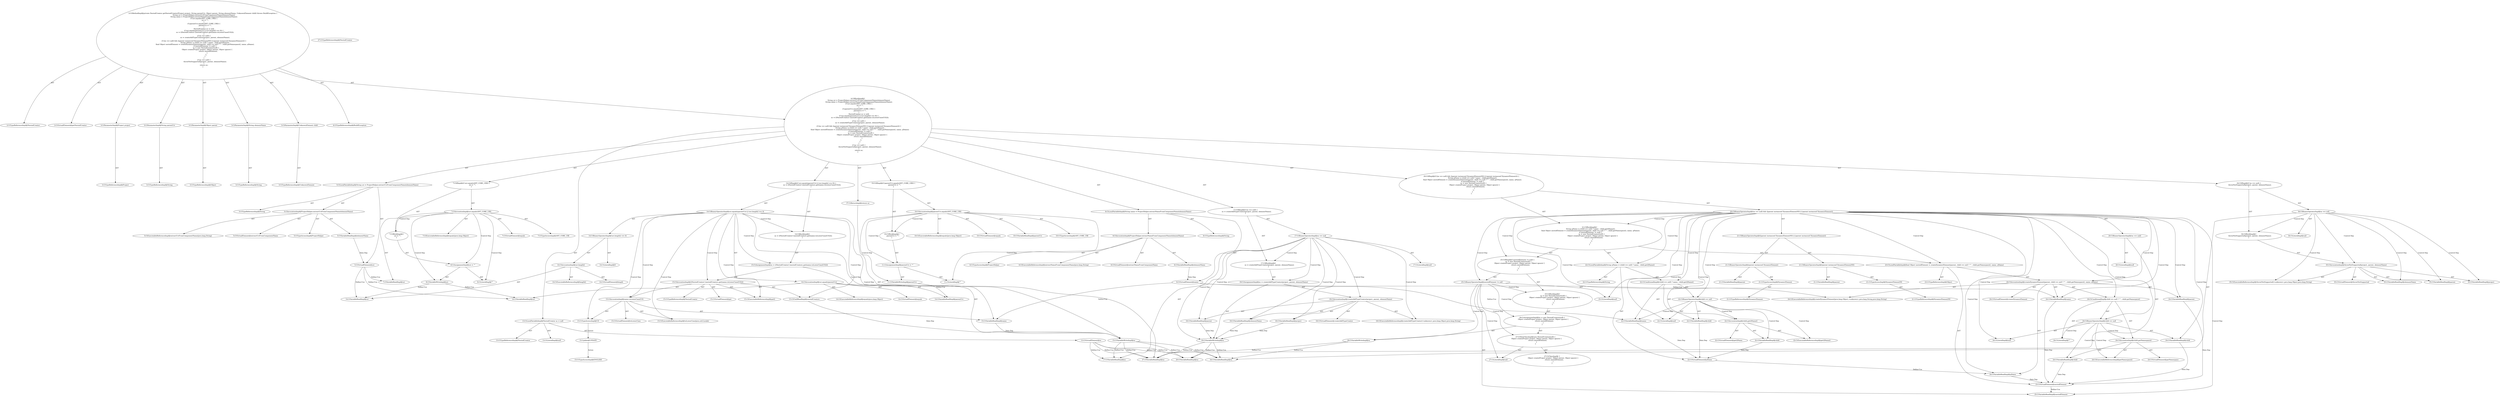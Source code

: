 digraph "getNestedCreator#?,Project,String,Object,String,UnknownElement" {
0 [label="2:CtTypeReferenceImpl@NestedCreator" shape=ellipse]
1 [label="2:CtVirtualElement@getNestedCreator" shape=ellipse]
2 [label="3:CtParameterImpl@Project project" shape=ellipse]
3 [label="3:CtTypeReferenceImpl@Project" shape=ellipse]
4 [label="3:CtParameterImpl@String parentUri" shape=ellipse]
5 [label="3:CtTypeReferenceImpl@String" shape=ellipse]
6 [label="3:CtParameterImpl@Object parent" shape=ellipse]
7 [label="3:CtTypeReferenceImpl@Object" shape=ellipse]
8 [label="3:CtParameterImpl@String elementName" shape=ellipse]
9 [label="3:CtTypeReferenceImpl@String" shape=ellipse]
10 [label="3:CtParameterImpl@UnknownElement child" shape=ellipse]
11 [label="3:CtTypeReferenceImpl@UnknownElement" shape=ellipse]
12 [label="4:CtTypeReferenceImpl@BuildException" shape=ellipse]
13 [label="5:CtTypeReferenceImpl@String" shape=ellipse]
14 [label="5:CtExecutableReferenceImpl@extractUriFromComponentName(java.lang.String)" shape=ellipse]
15 [label="5:CtVirtualElement@extractUriFromComponentName" shape=ellipse]
16 [label="5:CtTypeAccessImpl@ProjectHelper" shape=ellipse]
17 [label="5:CtVariableReadImpl@elementName" shape=ellipse]
18 [label="5:CtInvocationImpl@ProjectHelper.extractUriFromComponentName(elementName)" shape=ellipse]
19 [label="5:CtVirtualElement@uri" shape=ellipse]
20 [label="5:CtLocalVariableImpl@String uri = ProjectHelper.extractUriFromComponentName(elementName)" shape=ellipse]
21 [label="6:CtTypeReferenceImpl@String" shape=ellipse]
22 [label="6:CtExecutableReferenceImpl@extractNameFromComponentName(java.lang.String)" shape=ellipse]
23 [label="6:CtVirtualElement@extractNameFromComponentName" shape=ellipse]
24 [label="6:CtTypeAccessImpl@ProjectHelper" shape=ellipse]
25 [label="6:CtVariableReadImpl@elementName" shape=ellipse]
26 [label="6:CtInvocationImpl@ProjectHelper.extractNameFromComponentName(elementName)" shape=ellipse]
27 [label="6:CtVirtualElement@name" shape=ellipse]
28 [label="6:CtLocalVariableImpl@String name = ProjectHelper.extractNameFromComponentName(elementName)" shape=ellipse]
29 [label="7:CtExecutableReferenceImpl@equals(java.lang.Object)" shape=ellipse]
30 [label="7:CtVirtualElement@equals" shape=ellipse]
31 [label="7:CtVariableReadImpl@uri" shape=ellipse]
32 [label="7:CtTypeAccessImpl@ANT_CORE_URI" shape=ellipse]
33 [label="7:CtInvocationImpl@uri.equals(ANT_CORE_URI)" shape=ellipse]
34 [label="8:CtVariableWriteImpl@uri" shape=ellipse]
35 [label="8:CtLiteralImpl@\"\"" shape=ellipse]
36 [label="8:CtAssignmentImpl@uri = \"\"" shape=ellipse]
37 [label="7:CtBlockImpl@\{
    uri = \"\";
\}" shape=ellipse]
38 [label="7:CtIfImpl@if (uri.equals(ANT_CORE_URI)) \{
    uri = \"\";
\}" shape=ellipse]
39 [label="10:CtExecutableReferenceImpl@equals(java.lang.Object)" shape=ellipse]
40 [label="10:CtVirtualElement@equals" shape=ellipse]
41 [label="10:CtVariableReadImpl@parentUri" shape=ellipse]
42 [label="10:CtTypeAccessImpl@ANT_CORE_URI" shape=ellipse]
43 [label="10:CtInvocationImpl@parentUri.equals(ANT_CORE_URI)" shape=ellipse]
44 [label="11:CtVariableWriteImpl@parentUri" shape=ellipse]
45 [label="11:CtLiteralImpl@\"\"" shape=ellipse]
46 [label="11:CtAssignmentImpl@parentUri = \"\"" shape=ellipse]
47 [label="10:CtBlockImpl@\{
    parentUri = \"\";
\}" shape=ellipse]
48 [label="10:CtIfImpl@if (parentUri.equals(ANT_CORE_URI)) \{
    parentUri = \"\";
\}" shape=ellipse]
49 [label="13:CtTypeReferenceImpl@NestedCreator" shape=ellipse]
50 [label="13:CtLiteralImpl@null" shape=ellipse]
51 [label="13:CtVirtualElement@nc" shape=ellipse]
52 [label="13:CtLocalVariableImpl@NestedCreator nc = null" shape=ellipse]
53 [label="14:CtExecutableReferenceImpl@equals(java.lang.Object)" shape=ellipse]
54 [label="14:CtVirtualElement@equals" shape=ellipse]
55 [label="14:CtVariableReadImpl@uri" shape=ellipse]
56 [label="14:CtVariableReadImpl@parentUri" shape=ellipse]
57 [label="14:CtInvocationImpl@uri.equals(parentUri)" shape=ellipse]
58 [label="14:CtExecutableReferenceImpl@length()" shape=ellipse]
59 [label="14:CtVirtualElement@length" shape=ellipse]
60 [label="14:CtVariableReadImpl@uri" shape=ellipse]
61 [label="14:CtInvocationImpl@uri.length()" shape=ellipse]
62 [label="14:CtLiteralImpl@0" shape=ellipse]
63 [label="14:CtBinaryOperatorImpl@(uri.length() == 0)" shape=ellipse]
64 [label="14:CtBinaryOperatorImpl@uri.equals(parentUri) || (uri.length() == 0)" shape=ellipse]
65 [label="15:CtVariableWriteImpl@nc" shape=ellipse]
66 [label="15:CtExecutableReferenceImpl@get()" shape=ellipse]
67 [label="15:CtVirtualElement@get" shape=ellipse]
68 [label="15:CtFieldReadImpl@nestedCreators" shape=ellipse]
69 [label="15:CtExecutableReferenceImpl@toLowerCase(java.util.Locale)" shape=ellipse]
70 [label="15:CtVirtualElement@toLowerCase" shape=ellipse]
71 [label="15:CtVariableReadImpl@name" shape=ellipse]
72 [label="15:CtTypeAccessImpl@US" shape=ellipse]
73 [label="15:CtInvocationImpl@name.toLowerCase(US)" shape=ellipse]
74 [label="15:CtInvocationImpl@((NestedCreator) (nestedCreators.get(name.toLowerCase(US))))" shape=ellipse]
75 [label="15:CtTypeReferenceImpl@NestedCreator" shape=ellipse]
76 [label="15:CtAssignmentImpl@nc = ((NestedCreator) (nestedCreators.get(name.toLowerCase(US))))" shape=ellipse]
77 [label="14:CtBlockImpl@\{
    nc = ((NestedCreator) (nestedCreators.get(name.toLowerCase(US))));
\}" shape=ellipse]
78 [label="14:CtIfImpl@if (uri.equals(parentUri) || (uri.length() == 0)) \{
    nc = ((NestedCreator) (nestedCreators.get(name.toLowerCase(US))));
\}" shape=ellipse]
79 [label="17:CtVariableReadImpl@nc" shape=ellipse]
80 [label="17:CtLiteralImpl@null" shape=ellipse]
81 [label="17:CtBinaryOperatorImpl@nc == null" shape=ellipse]
82 [label="18:CtVariableWriteImpl@nc" shape=ellipse]
83 [label="18:CtExecutableReferenceImpl@createAddTypeCreator(<unknown>,java.lang.Object,java.lang.String)" shape=ellipse]
84 [label="18:CtVirtualElement@createAddTypeCreator" shape=ellipse]
85 [label="18:CtVariableReadImpl@project" shape=ellipse]
86 [label="18:CtVariableReadImpl@parent" shape=ellipse]
87 [label="18:CtVariableReadImpl@elementName" shape=ellipse]
88 [label="18:CtInvocationImpl@createAddTypeCreator(project, parent, elementName)" shape=ellipse]
89 [label="18:CtAssignmentImpl@nc = createAddTypeCreator(project, parent, elementName)" shape=ellipse]
90 [label="17:CtBlockImpl@\{
    nc = createAddTypeCreator(project, parent, elementName);
\}" shape=ellipse]
91 [label="17:CtIfImpl@if (nc == null) \{
    nc = createAddTypeCreator(project, parent, elementName);
\}" shape=ellipse]
92 [label="20:CtVariableReadImpl@nc" shape=ellipse]
93 [label="20:CtLiteralImpl@null" shape=ellipse]
94 [label="20:CtBinaryOperatorImpl@(nc == null)" shape=ellipse]
95 [label="21:CtVariableReadImpl@parent" shape=ellipse]
96 [label="21:CtTypeAccessImpl@DynamicElementNS" shape=ellipse]
97 [label="21:CtTypeReferenceImpl@DynamicElementNS" shape=ellipse]
98 [label="21:CtBinaryOperatorImpl@(parent instanceof DynamicElementNS)" shape=ellipse]
99 [label="21:CtVariableReadImpl@parent" shape=ellipse]
100 [label="21:CtTypeAccessImpl@DynamicElement" shape=ellipse]
101 [label="21:CtTypeReferenceImpl@DynamicElement" shape=ellipse]
102 [label="21:CtBinaryOperatorImpl@(parent instanceof DynamicElement)" shape=ellipse]
103 [label="21:CtBinaryOperatorImpl@((parent instanceof DynamicElementNS) || (parent instanceof DynamicElement))" shape=ellipse]
104 [label="20:CtBinaryOperatorImpl@(nc == null) && ((parent instanceof DynamicElementNS) || (parent instanceof DynamicElement))" shape=ellipse]
105 [label="22:CtTypeReferenceImpl@String" shape=ellipse]
106 [label="22:CtVariableReadImpl@child" shape=ellipse]
107 [label="22:CtLiteralImpl@null" shape=ellipse]
108 [label="22:CtBinaryOperatorImpl@child == null" shape=ellipse]
109 [label="22:CtVariableReadImpl@name" shape=ellipse]
110 [label="22:CtExecutableReferenceImpl@getQName()" shape=ellipse]
111 [label="22:CtVirtualElement@getQName" shape=ellipse]
112 [label="22:CtVariableReadImpl@child" shape=ellipse]
113 [label="22:CtInvocationImpl@child.getQName()" shape=ellipse]
114 [label="22:CtConditionalImpl@(child == null) ? name : child.getQName()" shape=ellipse]
115 [label="22:CtVirtualElement@qName" shape=ellipse]
116 [label="22:CtLocalVariableImpl@String qName = (child == null) ? name : child.getQName()" shape=ellipse]
117 [label="23:CtTypeReferenceImpl@Object" shape=ellipse]
118 [label="24:CtExecutableReferenceImpl@createDynamicElement(java.lang.Object,<unknown>,java.lang.String,java.lang.String)" shape=ellipse]
119 [label="24:CtVirtualElement@createDynamicElement" shape=ellipse]
120 [label="24:CtVariableReadImpl@parent" shape=ellipse]
121 [label="24:CtVariableReadImpl@child" shape=ellipse]
122 [label="24:CtLiteralImpl@null" shape=ellipse]
123 [label="24:CtBinaryOperatorImpl@child == null" shape=ellipse]
124 [label="24:CtLiteralImpl@\"\"" shape=ellipse]
125 [label="24:CtExecutableReferenceImpl@getNamespace()" shape=ellipse]
126 [label="24:CtVirtualElement@getNamespace" shape=ellipse]
127 [label="24:CtVariableReadImpl@child" shape=ellipse]
128 [label="24:CtInvocationImpl@child.getNamespace()" shape=ellipse]
129 [label="24:CtConditionalImpl@child == null ? \"\" : child.getNamespace()" shape=ellipse]
130 [label="24:CtVariableReadImpl@name" shape=ellipse]
131 [label="24:CtVariableReadImpl@qName" shape=ellipse]
132 [label="24:CtInvocationImpl@createDynamicElement(parent, child == null ? \"\" : child.getNamespace(), name, qName)" shape=ellipse]
133 [label="23:CtVirtualElement@nestedElement" shape=ellipse]
134 [label="23:CtLocalVariableImpl@final Object nestedElement = createDynamicElement(parent, child == null ? \"\" : child.getNamespace(), name, qName)" shape=ellipse]
135 [label="25:CtVariableReadImpl@nestedElement" shape=ellipse]
136 [label="25:CtLiteralImpl@null" shape=ellipse]
137 [label="25:CtBinaryOperatorImpl@nestedElement != null" shape=ellipse]
138 [label="26:CtVariableWriteImpl@nc" shape=ellipse]
139 [label="27:CtTypeReferenceImpl@NestedCreator" shape=ellipse]
140 [label="27:CtLiteralImpl@null" shape=ellipse]
141 [label="27:CtNewClassImpl@new NestedCreator(null) \{
    Object create(Project project, Object parent, Object ignore) \{
        return nestedElement;
    \}
\}" shape=ellipse]
142 [label="27:CtClassImpl@ \{
    Object create(Project project, Object parent, Object ignore) \{
        return nestedElement;
    \}
\}" shape=ellipse]
143 [label="26:CtAssignmentImpl@nc = new NestedCreator(null) \{
    Object create(Project project, Object parent, Object ignore) \{
        return nestedElement;
    \}
\}" shape=ellipse]
144 [label="25:CtBlockImpl@\{
    nc = new NestedCreator(null) \{
        Object create(Project project, Object parent, Object ignore) \{
            return nestedElement;
        \}
    \};
\}" shape=ellipse]
145 [label="25:CtIfImpl@if (nestedElement != null) \{
    nc = new NestedCreator(null) \{
        Object create(Project project, Object parent, Object ignore) \{
            return nestedElement;
        \}
    \};
\}" shape=ellipse]
146 [label="21:CtBlockImpl@\{
    String qName = (child == null) ? name : child.getQName();
    final Object nestedElement = createDynamicElement(parent, child == null ? \"\" : child.getNamespace(), name, qName);
    if (nestedElement != null) \{
        nc = new NestedCreator(null) \{
            Object create(Project project, Object parent, Object ignore) \{
                return nestedElement;
            \}
        \};
    \}
\}" shape=ellipse]
147 [label="20:CtIfImpl@if ((nc == null) && ((parent instanceof DynamicElementNS) || (parent instanceof DynamicElement))) \{
    String qName = (child == null) ? name : child.getQName();
    final Object nestedElement = createDynamicElement(parent, child == null ? \"\" : child.getNamespace(), name, qName);
    if (nestedElement != null) \{
        nc = new NestedCreator(null) \{
            Object create(Project project, Object parent, Object ignore) \{
                return nestedElement;
            \}
        \};
    \}
\}" shape=ellipse]
148 [label="34:CtVariableReadImpl@nc" shape=ellipse]
149 [label="34:CtLiteralImpl@null" shape=ellipse]
150 [label="34:CtBinaryOperatorImpl@nc == null" shape=ellipse]
151 [label="35:CtExecutableReferenceImpl@throwNotSupported(<unknown>,java.lang.Object,java.lang.String)" shape=ellipse]
152 [label="35:CtVirtualElement@throwNotSupported" shape=ellipse]
153 [label="35:CtVariableReadImpl@project" shape=ellipse]
154 [label="35:CtVariableReadImpl@parent" shape=ellipse]
155 [label="35:CtVariableReadImpl@elementName" shape=ellipse]
156 [label="35:CtInvocationImpl@throwNotSupported(project, parent, elementName)" shape=ellipse]
157 [label="34:CtBlockImpl@\{
    throwNotSupported(project, parent, elementName);
\}" shape=ellipse]
158 [label="34:CtIfImpl@if (nc == null) \{
    throwNotSupported(project, parent, elementName);
\}" shape=ellipse]
159 [label="37:CtVariableReadImpl@nc" shape=ellipse]
160 [label="37:CtReturnImpl@return nc" shape=ellipse]
161 [label="4:CtBlockImpl@\{
    String uri = ProjectHelper.extractUriFromComponentName(elementName);
    String name = ProjectHelper.extractNameFromComponentName(elementName);
    if (uri.equals(ANT_CORE_URI)) \{
        uri = \"\";
    \}
    if (parentUri.equals(ANT_CORE_URI)) \{
        parentUri = \"\";
    \}
    NestedCreator nc = null;
    if (uri.equals(parentUri) || (uri.length() == 0)) \{
        nc = ((NestedCreator) (nestedCreators.get(name.toLowerCase(US))));
    \}
    if (nc == null) \{
        nc = createAddTypeCreator(project, parent, elementName);
    \}
    if ((nc == null) && ((parent instanceof DynamicElementNS) || (parent instanceof DynamicElement))) \{
        String qName = (child == null) ? name : child.getQName();
        final Object nestedElement = createDynamicElement(parent, child == null ? \"\" : child.getNamespace(), name, qName);
        if (nestedElement != null) \{
            nc = new NestedCreator(null) \{
                Object create(Project project, Object parent, Object ignore) \{
                    return nestedElement;
                \}
            \};
        \}
    \}
    if (nc == null) \{
        throwNotSupported(project, parent, elementName);
    \}
    return nc;
\}" shape=ellipse]
162 [label="2:CtMethodImpl@private NestedCreator getNestedCreator(Project project, String parentUri, Object parent, String elementName, UnknownElement child) throws BuildException \{
    String uri = ProjectHelper.extractUriFromComponentName(elementName);
    String name = ProjectHelper.extractNameFromComponentName(elementName);
    if (uri.equals(ANT_CORE_URI)) \{
        uri = \"\";
    \}
    if (parentUri.equals(ANT_CORE_URI)) \{
        parentUri = \"\";
    \}
    NestedCreator nc = null;
    if (uri.equals(parentUri) || (uri.length() == 0)) \{
        nc = ((NestedCreator) (nestedCreators.get(name.toLowerCase(US))));
    \}
    if (nc == null) \{
        nc = createAddTypeCreator(project, parent, elementName);
    \}
    if ((nc == null) && ((parent instanceof DynamicElementNS) || (parent instanceof DynamicElement))) \{
        String qName = (child == null) ? name : child.getQName();
        final Object nestedElement = createDynamicElement(parent, child == null ? \"\" : child.getNamespace(), name, qName);
        if (nestedElement != null) \{
            nc = new NestedCreator(null) \{
                Object create(Project project, Object parent, Object ignore) \{
                    return nestedElement;
                \}
            \};
        \}
    \}
    if (nc == null) \{
        throwNotSupported(project, parent, elementName);
    \}
    return nc;
\}" shape=ellipse]
163 [label="15:Update@UPDATE" shape=ellipse]
164 [label="15:CtTypeAccessImpl@ENGLISH" shape=ellipse]
2 -> 3 [label="AST"];
4 -> 5 [label="AST"];
6 -> 7 [label="AST"];
8 -> 9 [label="AST"];
10 -> 11 [label="AST"];
17 -> 19 [label="Data Dep"];
18 -> 15 [label="AST"];
18 -> 16 [label="AST"];
18 -> 14 [label="AST"];
18 -> 17 [label="AST"];
19 -> 31 [label="Define-Use"];
19 -> 55 [label="Define-Use"];
19 -> 60 [label="Define-Use"];
20 -> 19 [label="AST"];
20 -> 13 [label="AST"];
20 -> 18 [label="AST"];
25 -> 27 [label="Data Dep"];
26 -> 23 [label="AST"];
26 -> 24 [label="AST"];
26 -> 22 [label="AST"];
26 -> 25 [label="AST"];
27 -> 71 [label="Define-Use"];
27 -> 109 [label="Define-Use"];
27 -> 130 [label="Define-Use"];
28 -> 27 [label="AST"];
28 -> 21 [label="AST"];
28 -> 26 [label="AST"];
33 -> 30 [label="AST"];
33 -> 31 [label="AST"];
33 -> 29 [label="AST"];
33 -> 32 [label="AST"];
33 -> 37 [label="Control Dep"];
33 -> 36 [label="Control Dep"];
33 -> 34 [label="Control Dep"];
33 -> 35 [label="Control Dep"];
34 -> 55 [label="Define-Use"];
34 -> 60 [label="Define-Use"];
36 -> 34 [label="AST"];
36 -> 35 [label="AST"];
37 -> 36 [label="AST"];
38 -> 33 [label="AST"];
38 -> 37 [label="AST"];
43 -> 40 [label="AST"];
43 -> 41 [label="AST"];
43 -> 39 [label="AST"];
43 -> 42 [label="AST"];
43 -> 47 [label="Control Dep"];
43 -> 46 [label="Control Dep"];
43 -> 44 [label="Control Dep"];
43 -> 45 [label="Control Dep"];
44 -> 56 [label="Define-Use"];
46 -> 44 [label="AST"];
46 -> 45 [label="AST"];
47 -> 46 [label="AST"];
48 -> 43 [label="AST"];
48 -> 47 [label="AST"];
51 -> 79 [label="Define-Use"];
51 -> 92 [label="Define-Use"];
51 -> 148 [label="Define-Use"];
51 -> 159 [label="Define-Use"];
52 -> 51 [label="AST"];
52 -> 49 [label="AST"];
52 -> 50 [label="AST"];
57 -> 54 [label="AST"];
57 -> 55 [label="AST"];
57 -> 53 [label="AST"];
57 -> 56 [label="AST"];
61 -> 59 [label="AST"];
61 -> 60 [label="AST"];
61 -> 58 [label="AST"];
63 -> 61 [label="AST"];
63 -> 62 [label="AST"];
64 -> 57 [label="AST"];
64 -> 63 [label="AST"];
64 -> 77 [label="Control Dep"];
64 -> 76 [label="Control Dep"];
64 -> 65 [label="Control Dep"];
64 -> 74 [label="Control Dep"];
64 -> 66 [label="Control Dep"];
64 -> 68 [label="Control Dep"];
64 -> 73 [label="Control Dep"];
64 -> 69 [label="Control Dep"];
64 -> 71 [label="Control Dep"];
64 -> 72 [label="Control Dep"];
65 -> 79 [label="Define-Use"];
65 -> 92 [label="Define-Use"];
65 -> 148 [label="Define-Use"];
65 -> 159 [label="Define-Use"];
68 -> 65 [label="Data Dep"];
71 -> 65 [label="Data Dep"];
72 -> 163 [label="Action"];
73 -> 70 [label="AST"];
73 -> 71 [label="AST"];
73 -> 69 [label="AST"];
73 -> 72 [label="AST"];
74 -> 67 [label="AST"];
74 -> 75 [label="AST"];
74 -> 68 [label="AST"];
74 -> 66 [label="AST"];
74 -> 73 [label="AST"];
76 -> 65 [label="AST"];
76 -> 74 [label="AST"];
77 -> 76 [label="AST"];
78 -> 64 [label="AST"];
78 -> 77 [label="AST"];
81 -> 79 [label="AST"];
81 -> 80 [label="AST"];
81 -> 90 [label="Control Dep"];
81 -> 89 [label="Control Dep"];
81 -> 82 [label="Control Dep"];
81 -> 88 [label="Control Dep"];
81 -> 83 [label="Control Dep"];
81 -> 85 [label="Control Dep"];
81 -> 86 [label="Control Dep"];
81 -> 87 [label="Control Dep"];
82 -> 92 [label="Define-Use"];
82 -> 148 [label="Define-Use"];
82 -> 159 [label="Define-Use"];
85 -> 82 [label="Data Dep"];
86 -> 82 [label="Data Dep"];
87 -> 82 [label="Data Dep"];
88 -> 84 [label="AST"];
88 -> 83 [label="AST"];
88 -> 85 [label="AST"];
88 -> 86 [label="AST"];
88 -> 87 [label="AST"];
89 -> 82 [label="AST"];
89 -> 88 [label="AST"];
90 -> 89 [label="AST"];
91 -> 81 [label="AST"];
91 -> 90 [label="AST"];
94 -> 92 [label="AST"];
94 -> 93 [label="AST"];
96 -> 97 [label="AST"];
98 -> 95 [label="AST"];
98 -> 96 [label="AST"];
100 -> 101 [label="AST"];
102 -> 99 [label="AST"];
102 -> 100 [label="AST"];
103 -> 98 [label="AST"];
103 -> 102 [label="AST"];
104 -> 94 [label="AST"];
104 -> 103 [label="AST"];
104 -> 146 [label="Control Dep"];
104 -> 116 [label="Control Dep"];
104 -> 114 [label="Control Dep"];
104 -> 108 [label="Control Dep"];
104 -> 106 [label="Control Dep"];
104 -> 107 [label="Control Dep"];
104 -> 134 [label="Control Dep"];
104 -> 132 [label="Control Dep"];
104 -> 118 [label="Control Dep"];
104 -> 120 [label="Control Dep"];
104 -> 129 [label="Control Dep"];
104 -> 123 [label="Control Dep"];
104 -> 121 [label="Control Dep"];
104 -> 122 [label="Control Dep"];
104 -> 130 [label="Control Dep"];
104 -> 131 [label="Control Dep"];
104 -> 145 [label="Control Dep"];
104 -> 137 [label="Control Dep"];
104 -> 135 [label="Control Dep"];
104 -> 136 [label="Control Dep"];
106 -> 115 [label="Data Dep"];
108 -> 106 [label="AST"];
108 -> 107 [label="AST"];
108 -> 109 [label="Control Dep"];
108 -> 113 [label="Control Dep"];
108 -> 110 [label="Control Dep"];
108 -> 112 [label="Control Dep"];
109 -> 115 [label="Data Dep"];
112 -> 115 [label="Data Dep"];
113 -> 111 [label="AST"];
113 -> 112 [label="AST"];
113 -> 110 [label="AST"];
114 -> 108 [label="AST"];
114 -> 109 [label="AST"];
114 -> 113 [label="AST"];
115 -> 131 [label="Define-Use"];
116 -> 115 [label="AST"];
116 -> 105 [label="AST"];
116 -> 114 [label="AST"];
120 -> 133 [label="Data Dep"];
121 -> 133 [label="Data Dep"];
123 -> 121 [label="AST"];
123 -> 122 [label="AST"];
123 -> 124 [label="Control Dep"];
123 -> 128 [label="Control Dep"];
123 -> 125 [label="Control Dep"];
123 -> 127 [label="Control Dep"];
127 -> 133 [label="Data Dep"];
128 -> 126 [label="AST"];
128 -> 127 [label="AST"];
128 -> 125 [label="AST"];
129 -> 123 [label="AST"];
129 -> 124 [label="AST"];
129 -> 128 [label="AST"];
130 -> 133 [label="Data Dep"];
131 -> 133 [label="Data Dep"];
132 -> 119 [label="AST"];
132 -> 118 [label="AST"];
132 -> 120 [label="AST"];
132 -> 129 [label="AST"];
132 -> 130 [label="AST"];
132 -> 131 [label="AST"];
133 -> 135 [label="Define-Use"];
134 -> 133 [label="AST"];
134 -> 117 [label="AST"];
134 -> 132 [label="AST"];
137 -> 135 [label="AST"];
137 -> 136 [label="AST"];
137 -> 144 [label="Control Dep"];
137 -> 143 [label="Control Dep"];
137 -> 138 [label="Control Dep"];
137 -> 141 [label="Control Dep"];
137 -> 140 [label="Control Dep"];
138 -> 148 [label="Define-Use"];
138 -> 159 [label="Define-Use"];
141 -> 140 [label="AST"];
141 -> 142 [label="AST"];
143 -> 138 [label="AST"];
143 -> 141 [label="AST"];
144 -> 143 [label="AST"];
145 -> 137 [label="AST"];
145 -> 144 [label="AST"];
146 -> 116 [label="AST"];
146 -> 134 [label="AST"];
146 -> 145 [label="AST"];
147 -> 104 [label="AST"];
147 -> 146 [label="AST"];
150 -> 148 [label="AST"];
150 -> 149 [label="AST"];
150 -> 157 [label="Control Dep"];
150 -> 156 [label="Control Dep"];
150 -> 151 [label="Control Dep"];
150 -> 153 [label="Control Dep"];
150 -> 154 [label="Control Dep"];
150 -> 155 [label="Control Dep"];
156 -> 152 [label="AST"];
156 -> 151 [label="AST"];
156 -> 153 [label="AST"];
156 -> 154 [label="AST"];
156 -> 155 [label="AST"];
157 -> 156 [label="AST"];
158 -> 150 [label="AST"];
158 -> 157 [label="AST"];
160 -> 159 [label="AST"];
161 -> 20 [label="AST"];
161 -> 28 [label="AST"];
161 -> 38 [label="AST"];
161 -> 48 [label="AST"];
161 -> 52 [label="AST"];
161 -> 78 [label="AST"];
161 -> 91 [label="AST"];
161 -> 147 [label="AST"];
161 -> 158 [label="AST"];
161 -> 160 [label="AST"];
162 -> 1 [label="AST"];
162 -> 0 [label="AST"];
162 -> 2 [label="AST"];
162 -> 4 [label="AST"];
162 -> 6 [label="AST"];
162 -> 8 [label="AST"];
162 -> 10 [label="AST"];
162 -> 12 [label="AST"];
162 -> 161 [label="AST"];
163 -> 164 [label="Action"];
}